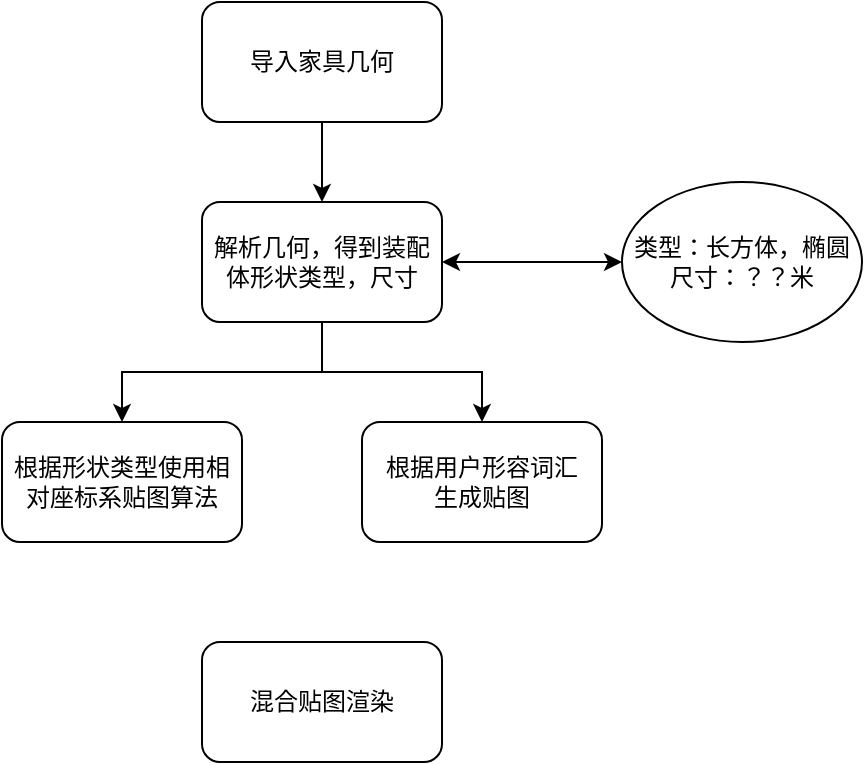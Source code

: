<mxfile version="28.0.9">
  <diagram name="Page-1" id="H7QxHMriIWNjSBuKXxfJ">
    <mxGraphModel dx="837" dy="649" grid="1" gridSize="10" guides="1" tooltips="1" connect="1" arrows="1" fold="1" page="1" pageScale="1" pageWidth="827" pageHeight="1169" math="0" shadow="0">
      <root>
        <mxCell id="0" />
        <mxCell id="1" parent="0" />
        <mxCell id="-8fxrUhJb9SYPg-zwKEV-8" style="edgeStyle=orthogonalEdgeStyle;rounded=0;orthogonalLoop=1;jettySize=auto;html=1;exitX=0.5;exitY=1;exitDx=0;exitDy=0;entryX=0.5;entryY=0;entryDx=0;entryDy=0;" edge="1" parent="1" source="-8fxrUhJb9SYPg-zwKEV-1" target="-8fxrUhJb9SYPg-zwKEV-2">
          <mxGeometry relative="1" as="geometry" />
        </mxCell>
        <mxCell id="-8fxrUhJb9SYPg-zwKEV-1" value="导入家具几何" style="rounded=1;whiteSpace=wrap;html=1;" vertex="1" parent="1">
          <mxGeometry x="340" y="190" width="120" height="60" as="geometry" />
        </mxCell>
        <mxCell id="-8fxrUhJb9SYPg-zwKEV-9" style="edgeStyle=orthogonalEdgeStyle;rounded=0;orthogonalLoop=1;jettySize=auto;html=1;exitX=0.5;exitY=1;exitDx=0;exitDy=0;entryX=0.5;entryY=0;entryDx=0;entryDy=0;" edge="1" parent="1" source="-8fxrUhJb9SYPg-zwKEV-2" target="-8fxrUhJb9SYPg-zwKEV-7">
          <mxGeometry relative="1" as="geometry" />
        </mxCell>
        <mxCell id="-8fxrUhJb9SYPg-zwKEV-2" value="解析几何，得到装配体形状类型，尺寸" style="rounded=1;whiteSpace=wrap;html=1;" vertex="1" parent="1">
          <mxGeometry x="340" y="290" width="120" height="60" as="geometry" />
        </mxCell>
        <mxCell id="-8fxrUhJb9SYPg-zwKEV-3" value="类型：长方体，椭圆&lt;div&gt;尺寸：？？米&lt;/div&gt;" style="ellipse;whiteSpace=wrap;html=1;" vertex="1" parent="1">
          <mxGeometry x="550" y="280" width="120" height="80" as="geometry" />
        </mxCell>
        <mxCell id="-8fxrUhJb9SYPg-zwKEV-5" value="" style="endArrow=classic;startArrow=classic;html=1;rounded=0;exitX=1;exitY=0.5;exitDx=0;exitDy=0;entryX=0;entryY=0.5;entryDx=0;entryDy=0;" edge="1" parent="1" source="-8fxrUhJb9SYPg-zwKEV-2" target="-8fxrUhJb9SYPg-zwKEV-3">
          <mxGeometry width="50" height="50" relative="1" as="geometry">
            <mxPoint x="480" y="400" as="sourcePoint" />
            <mxPoint x="530" y="350" as="targetPoint" />
          </mxGeometry>
        </mxCell>
        <mxCell id="-8fxrUhJb9SYPg-zwKEV-6" value="根据用户形容词汇&lt;div&gt;生成贴图&lt;/div&gt;" style="rounded=1;whiteSpace=wrap;html=1;" vertex="1" parent="1">
          <mxGeometry x="420" y="400" width="120" height="60" as="geometry" />
        </mxCell>
        <mxCell id="-8fxrUhJb9SYPg-zwKEV-7" value="根据形状类型使用相对座标系贴图算法" style="rounded=1;whiteSpace=wrap;html=1;" vertex="1" parent="1">
          <mxGeometry x="240" y="400" width="120" height="60" as="geometry" />
        </mxCell>
        <mxCell id="-8fxrUhJb9SYPg-zwKEV-10" style="edgeStyle=orthogonalEdgeStyle;rounded=0;orthogonalLoop=1;jettySize=auto;html=1;exitX=0.5;exitY=1;exitDx=0;exitDy=0;entryX=0.5;entryY=0;entryDx=0;entryDy=0;" edge="1" parent="1" source="-8fxrUhJb9SYPg-zwKEV-2" target="-8fxrUhJb9SYPg-zwKEV-6">
          <mxGeometry relative="1" as="geometry" />
        </mxCell>
        <mxCell id="-8fxrUhJb9SYPg-zwKEV-11" value="混合贴图渲染" style="rounded=1;whiteSpace=wrap;html=1;" vertex="1" parent="1">
          <mxGeometry x="340" y="510" width="120" height="60" as="geometry" />
        </mxCell>
      </root>
    </mxGraphModel>
  </diagram>
</mxfile>
